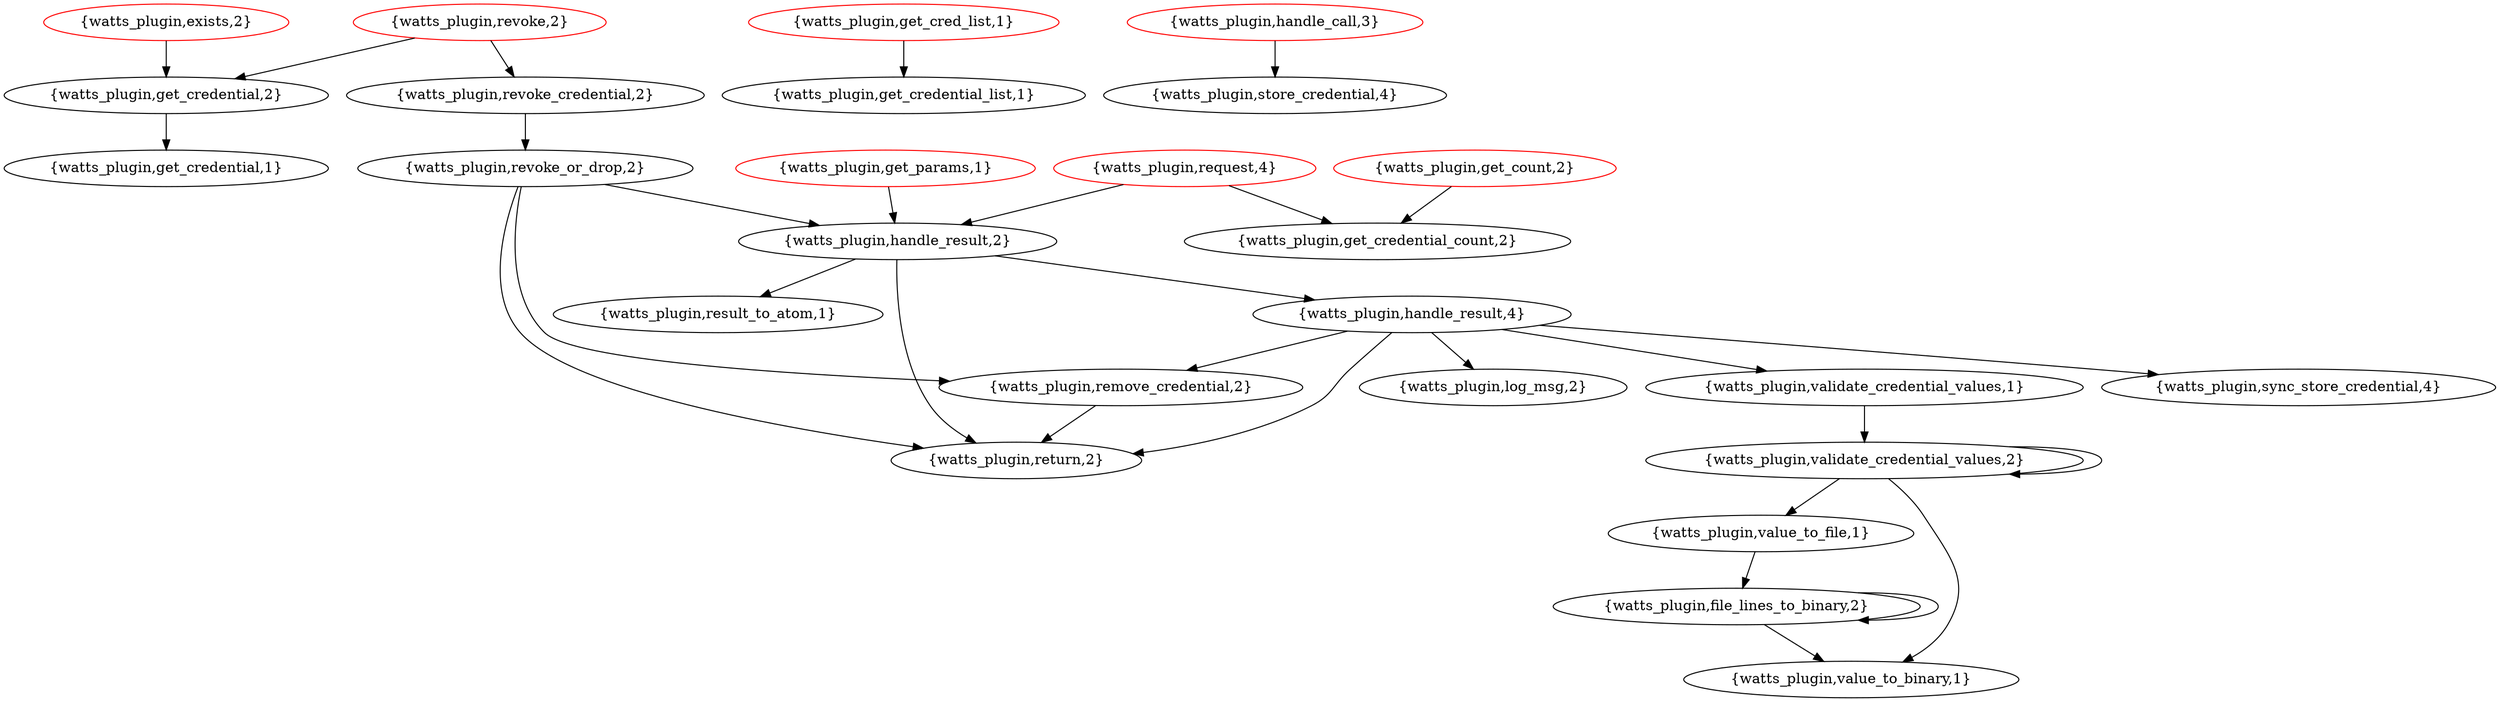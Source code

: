digraph CG {"{watts_plugin,exists,2}" [width=2.200000 heigth=0.400000 color=red ];
"{watts_plugin,file_lines_to_binary,2}" [width=3.300000 heigth=0.400000 ];
"{watts_plugin,get_count,2}" [width=2.750000 heigth=0.400000 color=red ];
"{watts_plugin,get_cred_list,1}" [width=2.750000 heigth=0.400000 color=red ];
"{watts_plugin,get_credential,1}" [width=2.750000 heigth=0.400000 ];
"{watts_plugin,get_credential,2}" [width=2.750000 heigth=0.400000 ];
"{watts_plugin,get_credential_count,2}" [width=3.300000 heigth=0.400000 ];
"{watts_plugin,get_credential_list,1}" [width=3.300000 heigth=0.400000 ];
"{watts_plugin,get_params,1}" [width=2.750000 heigth=0.400000 color=red ];
"{watts_plugin,handle_call,3}" [width=2.750000 heigth=0.400000 color=red ];
"{watts_plugin,handle_result,2}" [width=2.750000 heigth=0.400000 ];
"{watts_plugin,handle_result,4}" [width=2.750000 heigth=0.400000 ];
"{watts_plugin,log_msg,2}" [width=2.200000 heigth=0.400000 ];
"{watts_plugin,remove_credential,2}" [width=3.300000 heigth=0.400000 ];
"{watts_plugin,request,4}" [width=2.200000 heigth=0.400000 color=red ];
"{watts_plugin,result_to_atom,1}" [width=2.750000 heigth=0.400000 ];
"{watts_plugin,return,2}" [width=2.200000 heigth=0.400000 ];
"{watts_plugin,revoke,2}" [width=2.200000 heigth=0.400000 color=red ];
"{watts_plugin,revoke_credential,2}" [width=3.300000 heigth=0.400000 ];
"{watts_plugin,revoke_or_drop,2}" [width=2.750000 heigth=0.400000 ];
"{watts_plugin,store_credential,4}" [width=3.300000 heigth=0.400000 ];
"{watts_plugin,sync_store_credential,4}" [width=3.300000 heigth=0.400000 ];
"{watts_plugin,validate_credential_values,1}" [width=3.850000 heigth=0.400000 ];
"{watts_plugin,validate_credential_values,2}" [width=3.850000 heigth=0.400000 ];
"{watts_plugin,value_to_binary,1}" [width=2.750000 heigth=0.400000 ];
"{watts_plugin,value_to_file,1}" [width=2.750000 heigth=0.400000 ];
"{watts_plugin,handle_result,4}" -> "{watts_plugin,log_msg,2}" [];
"{watts_plugin,get_cred_list,1}" -> "{watts_plugin,get_credential_list,1}" [];
"{watts_plugin,file_lines_to_binary,2}" -> "{watts_plugin,file_lines_to_binary,2}" [];
"{watts_plugin,handle_result,4}" -> "{watts_plugin,remove_credential,2}" [];
"{watts_plugin,file_lines_to_binary,2}" -> "{watts_plugin,value_to_binary,1}" [];
"{watts_plugin,handle_result,4}" -> "{watts_plugin,sync_store_credential,4}" [];
"{watts_plugin,handle_result,2}" -> "{watts_plugin,result_to_atom,1}" [];
"{watts_plugin,validate_credential_values,2}" -> "{watts_plugin,value_to_binary,1}" [];
"{watts_plugin,revoke,2}" -> "{watts_plugin,get_credential,2}" [];
"{watts_plugin,remove_credential,2}" -> "{watts_plugin,return,2}" [];
"{watts_plugin,handle_result,2}" -> "{watts_plugin,handle_result,4}" [];
"{watts_plugin,request,4}" -> "{watts_plugin,handle_result,2}" [];
"{watts_plugin,handle_result,2}" -> "{watts_plugin,return,2}" [];
"{watts_plugin,value_to_file,1}" -> "{watts_plugin,file_lines_to_binary,2}" [];
"{watts_plugin,handle_result,4}" -> "{watts_plugin,validate_credential_values,1}" [];
"{watts_plugin,get_credential,2}" -> "{watts_plugin,get_credential,1}" [];
"{watts_plugin,revoke_or_drop,2}" -> "{watts_plugin,return,2}" [];
"{watts_plugin,get_params,1}" -> "{watts_plugin,handle_result,2}" [];
"{watts_plugin,validate_credential_values,2}" -> "{watts_plugin,value_to_file,1}" [];
"{watts_plugin,validate_credential_values,1}" -> "{watts_plugin,validate_credential_values,2}" [];
"{watts_plugin,validate_credential_values,2}" -> "{watts_plugin,validate_credential_values,2}" [];
"{watts_plugin,handle_call,3}" -> "{watts_plugin,store_credential,4}" [];
"{watts_plugin,revoke_credential,2}" -> "{watts_plugin,revoke_or_drop,2}" [];
"{watts_plugin,get_count,2}" -> "{watts_plugin,get_credential_count,2}" [];
"{watts_plugin,revoke_or_drop,2}" -> "{watts_plugin,handle_result,2}" [];
"{watts_plugin,revoke,2}" -> "{watts_plugin,revoke_credential,2}" [];
"{watts_plugin,revoke_or_drop,2}" -> "{watts_plugin,remove_credential,2}" [];
"{watts_plugin,handle_result,4}" -> "{watts_plugin,return,2}" [];
"{watts_plugin,exists,2}" -> "{watts_plugin,get_credential,2}" [];
"{watts_plugin,request,4}" -> "{watts_plugin,get_credential_count,2}" [];
graph [CG=CG]}